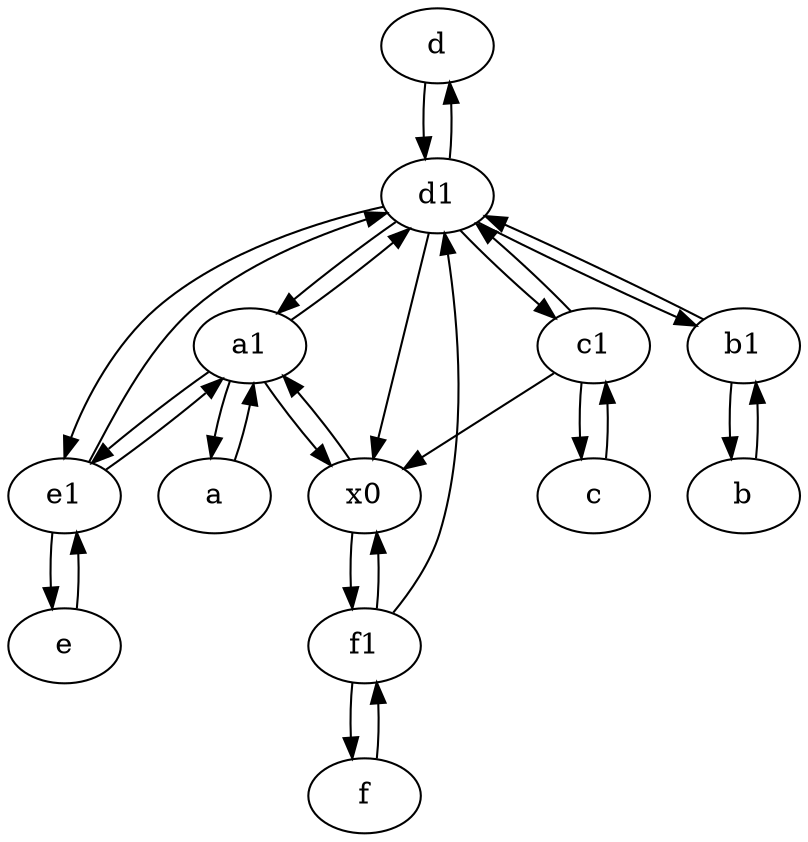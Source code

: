 digraph  {
	d [pos="20,30!"];
	e1 [pos="25,45!"];
	f1;
	x0;
	b [pos="50,20!"];
	f [pos="15,45!"];
	b1 [pos="45,20!"];
	c1 [pos="30,15!"];
	e [pos="30,50!"];
	a1 [pos="40,15!"];
	c [pos="20,10!"];
	a [pos="40,10!"];
	d1 [pos="25,30!"];
	x0 -> a1;
	d1 -> a1;
	b -> b1;
	d -> d1;
	f1 -> d1;
	b1 -> b;
	e1 -> d1;
	a1 -> d1;
	c -> c1;
	e1 -> a1;
	c1 -> d1;
	e1 -> e;
	e -> e1;
	c1 -> c;
	d1 -> d;
	a1 -> x0;
	d1 -> x0;
	f1 -> f;
	d1 -> b1;
	a -> a1;
	f -> f1;
	d1 -> c1;
	c1 -> x0;
	a1 -> e1;
	x0 -> f1;
	f1 -> x0;
	a1 -> a;
	b1 -> d1;
	d1 -> e1;

	}
